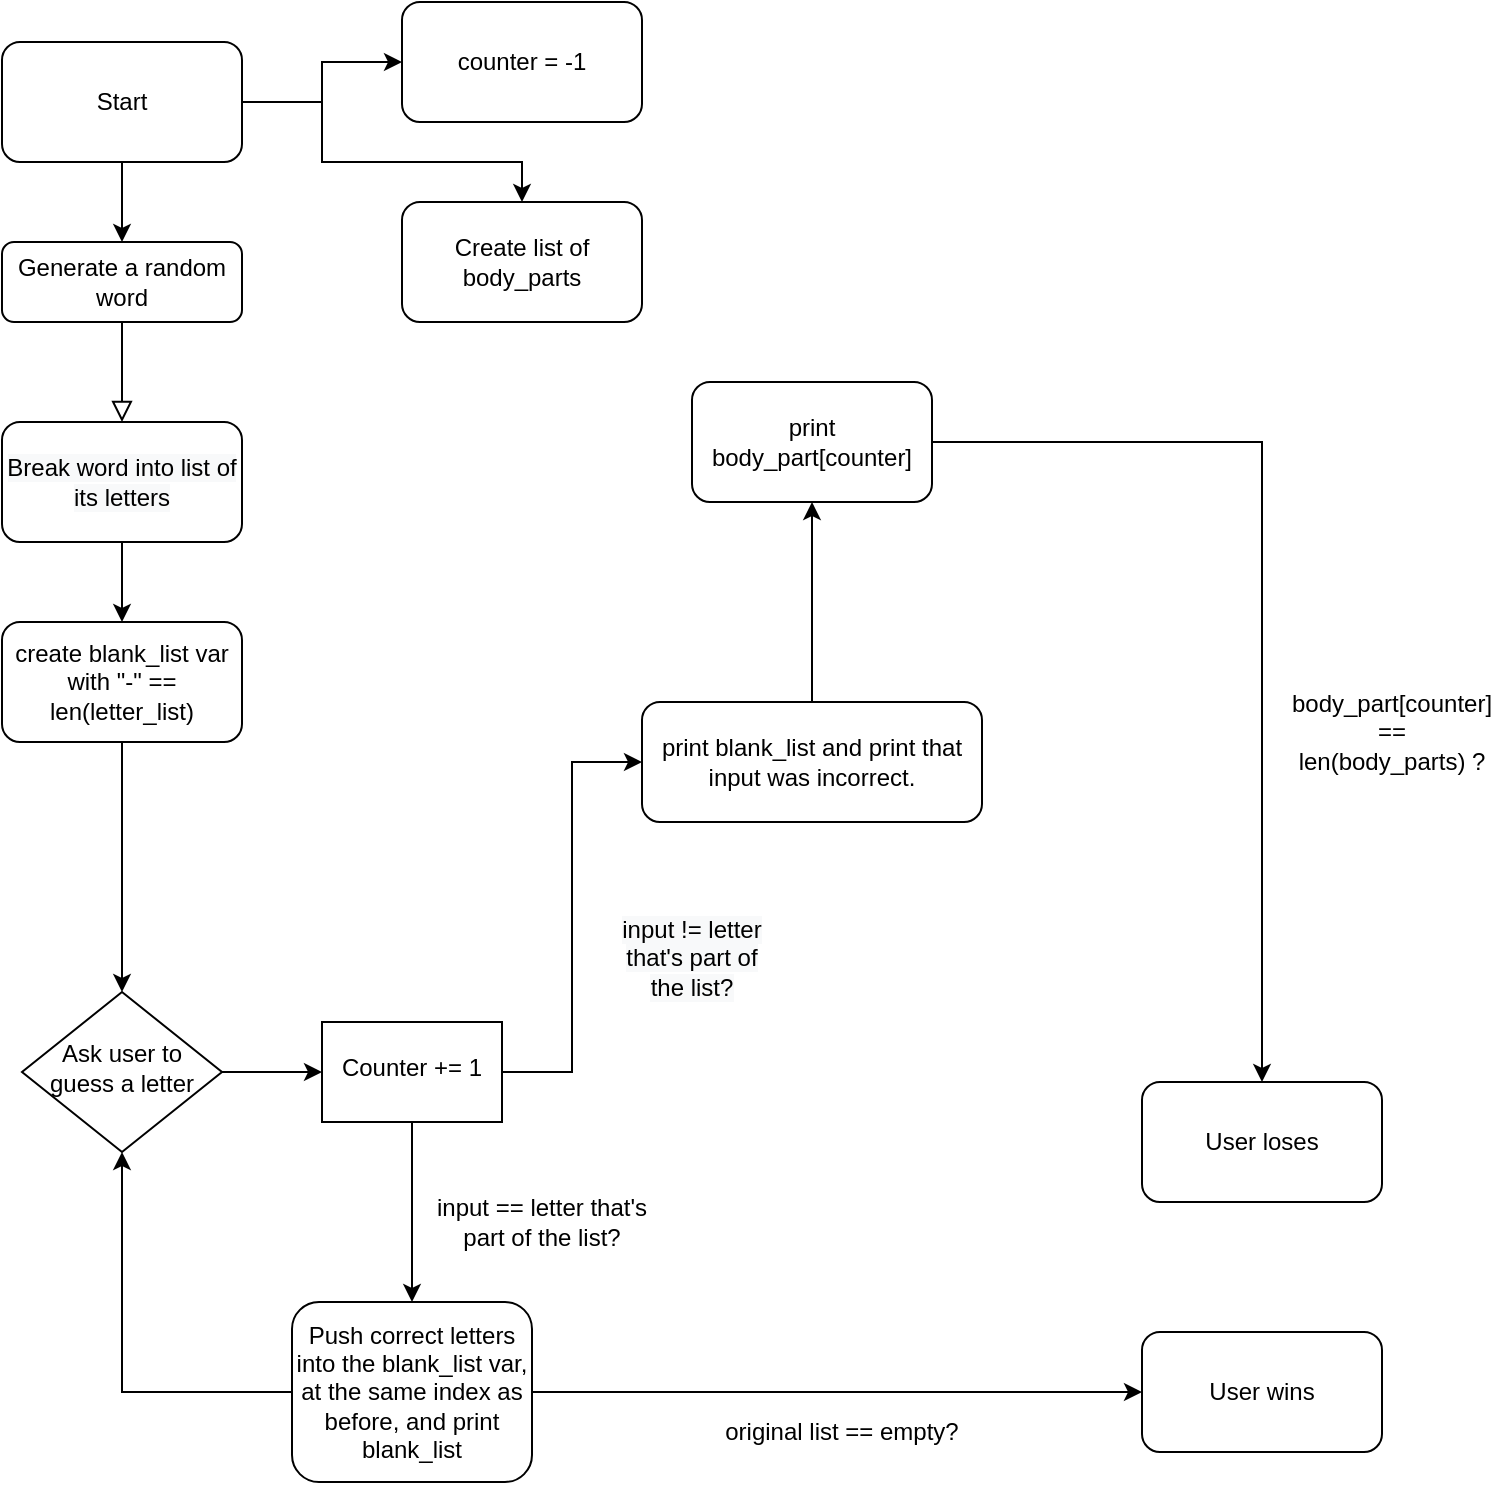 <mxfile version="14.2.9" type="github">
  <diagram id="C5RBs43oDa-KdzZeNtuy" name="Page-1">
    <mxGraphModel dx="1261" dy="817" grid="1" gridSize="10" guides="1" tooltips="1" connect="1" arrows="1" fold="1" page="1" pageScale="1" pageWidth="827" pageHeight="1169" math="0" shadow="0">
      <root>
        <mxCell id="WIyWlLk6GJQsqaUBKTNV-0" />
        <mxCell id="WIyWlLk6GJQsqaUBKTNV-1" parent="WIyWlLk6GJQsqaUBKTNV-0" />
        <mxCell id="WIyWlLk6GJQsqaUBKTNV-2" value="" style="rounded=0;html=1;jettySize=auto;orthogonalLoop=1;fontSize=11;endArrow=block;endFill=0;endSize=8;strokeWidth=1;shadow=0;labelBackgroundColor=none;edgeStyle=orthogonalEdgeStyle;" parent="WIyWlLk6GJQsqaUBKTNV-1" source="WIyWlLk6GJQsqaUBKTNV-3" target="Ekvpqa2WfGJsFHqwHYWG-30" edge="1">
          <mxGeometry relative="1" as="geometry">
            <mxPoint x="220" y="170" as="targetPoint" />
            <Array as="points">
              <mxPoint x="120" y="160" />
              <mxPoint x="120" y="160" />
            </Array>
          </mxGeometry>
        </mxCell>
        <mxCell id="WIyWlLk6GJQsqaUBKTNV-3" value="Generate a random word" style="rounded=1;whiteSpace=wrap;html=1;fontSize=12;glass=0;strokeWidth=1;shadow=0;" parent="WIyWlLk6GJQsqaUBKTNV-1" vertex="1">
          <mxGeometry x="60" y="130" width="120" height="40" as="geometry" />
        </mxCell>
        <mxCell id="Ekvpqa2WfGJsFHqwHYWG-55" style="edgeStyle=orthogonalEdgeStyle;rounded=0;orthogonalLoop=1;jettySize=auto;html=1;entryX=0;entryY=0.5;entryDx=0;entryDy=0;" edge="1" parent="WIyWlLk6GJQsqaUBKTNV-1" source="Ekvpqa2WfGJsFHqwHYWG-44" target="Ekvpqa2WfGJsFHqwHYWG-6">
          <mxGeometry relative="1" as="geometry" />
        </mxCell>
        <mxCell id="WIyWlLk6GJQsqaUBKTNV-10" value="Ask user to guess a letter" style="rhombus;whiteSpace=wrap;html=1;shadow=0;fontFamily=Helvetica;fontSize=12;align=center;strokeWidth=1;spacing=6;spacingTop=-4;" parent="WIyWlLk6GJQsqaUBKTNV-1" vertex="1">
          <mxGeometry x="70" y="505" width="100" height="80" as="geometry" />
        </mxCell>
        <mxCell id="Ekvpqa2WfGJsFHqwHYWG-25" value="" style="edgeStyle=orthogonalEdgeStyle;rounded=0;orthogonalLoop=1;jettySize=auto;html=1;" edge="1" parent="WIyWlLk6GJQsqaUBKTNV-1" source="Ekvpqa2WfGJsFHqwHYWG-2" target="Ekvpqa2WfGJsFHqwHYWG-24">
          <mxGeometry relative="1" as="geometry" />
        </mxCell>
        <mxCell id="Ekvpqa2WfGJsFHqwHYWG-65" style="edgeStyle=orthogonalEdgeStyle;rounded=0;orthogonalLoop=1;jettySize=auto;html=1;entryX=0.5;entryY=1;entryDx=0;entryDy=0;" edge="1" parent="WIyWlLk6GJQsqaUBKTNV-1" source="Ekvpqa2WfGJsFHqwHYWG-2" target="WIyWlLk6GJQsqaUBKTNV-10">
          <mxGeometry relative="1" as="geometry" />
        </mxCell>
        <mxCell id="Ekvpqa2WfGJsFHqwHYWG-2" value="Push correct letters into the blank_list var, at the same index as before, and print blank_list" style="whiteSpace=wrap;html=1;rounded=1;shadow=0;strokeWidth=1;glass=0;" vertex="1" parent="WIyWlLk6GJQsqaUBKTNV-1">
          <mxGeometry x="205" y="660" width="120" height="90" as="geometry" />
        </mxCell>
        <mxCell id="Ekvpqa2WfGJsFHqwHYWG-9" value="" style="edgeStyle=orthogonalEdgeStyle;rounded=0;orthogonalLoop=1;jettySize=auto;html=1;" edge="1" parent="WIyWlLk6GJQsqaUBKTNV-1" source="Ekvpqa2WfGJsFHqwHYWG-6" target="Ekvpqa2WfGJsFHqwHYWG-8">
          <mxGeometry relative="1" as="geometry" />
        </mxCell>
        <mxCell id="Ekvpqa2WfGJsFHqwHYWG-6" value="print blank_list and print that input was incorrect." style="whiteSpace=wrap;html=1;rounded=1;shadow=0;strokeWidth=1;glass=0;" vertex="1" parent="WIyWlLk6GJQsqaUBKTNV-1">
          <mxGeometry x="380" y="360" width="170" height="60" as="geometry" />
        </mxCell>
        <mxCell id="Ekvpqa2WfGJsFHqwHYWG-23" value="" style="edgeStyle=orthogonalEdgeStyle;rounded=0;orthogonalLoop=1;jettySize=auto;html=1;" edge="1" parent="WIyWlLk6GJQsqaUBKTNV-1" source="Ekvpqa2WfGJsFHqwHYWG-8" target="Ekvpqa2WfGJsFHqwHYWG-22">
          <mxGeometry relative="1" as="geometry" />
        </mxCell>
        <mxCell id="Ekvpqa2WfGJsFHqwHYWG-8" value="print body_part[counter]" style="whiteSpace=wrap;html=1;rounded=1;shadow=0;strokeWidth=1;glass=0;" vertex="1" parent="WIyWlLk6GJQsqaUBKTNV-1">
          <mxGeometry x="405" y="200" width="120" height="60" as="geometry" />
        </mxCell>
        <mxCell id="Ekvpqa2WfGJsFHqwHYWG-36" style="edgeStyle=orthogonalEdgeStyle;rounded=0;orthogonalLoop=1;jettySize=auto;html=1;" edge="1" parent="WIyWlLk6GJQsqaUBKTNV-1" source="WIyWlLk6GJQsqaUBKTNV-11" target="WIyWlLk6GJQsqaUBKTNV-10">
          <mxGeometry relative="1" as="geometry" />
        </mxCell>
        <mxCell id="WIyWlLk6GJQsqaUBKTNV-11" value="create blank_list var with &quot;-&quot; == len(letter_list)" style="rounded=1;whiteSpace=wrap;html=1;fontSize=12;glass=0;strokeWidth=1;shadow=0;" parent="WIyWlLk6GJQsqaUBKTNV-1" vertex="1">
          <mxGeometry x="60" y="320" width="120" height="60" as="geometry" />
        </mxCell>
        <mxCell id="Ekvpqa2WfGJsFHqwHYWG-22" value="User loses" style="whiteSpace=wrap;html=1;rounded=1;shadow=0;strokeWidth=1;glass=0;" vertex="1" parent="WIyWlLk6GJQsqaUBKTNV-1">
          <mxGeometry x="630" y="550" width="120" height="60" as="geometry" />
        </mxCell>
        <mxCell id="Ekvpqa2WfGJsFHqwHYWG-24" value="User wins" style="whiteSpace=wrap;html=1;rounded=1;shadow=0;strokeWidth=1;glass=0;" vertex="1" parent="WIyWlLk6GJQsqaUBKTNV-1">
          <mxGeometry x="630" y="675" width="120" height="60" as="geometry" />
        </mxCell>
        <mxCell id="Ekvpqa2WfGJsFHqwHYWG-26" value="body_part[counter] == len(body_parts) ?" style="text;html=1;strokeColor=none;fillColor=none;align=center;verticalAlign=middle;whiteSpace=wrap;rounded=0;" vertex="1" parent="WIyWlLk6GJQsqaUBKTNV-1">
          <mxGeometry x="720" y="300" width="70" height="150" as="geometry" />
        </mxCell>
        <mxCell id="Ekvpqa2WfGJsFHqwHYWG-35" value="" style="edgeStyle=orthogonalEdgeStyle;rounded=0;orthogonalLoop=1;jettySize=auto;html=1;" edge="1" parent="WIyWlLk6GJQsqaUBKTNV-1" source="Ekvpqa2WfGJsFHqwHYWG-30" target="WIyWlLk6GJQsqaUBKTNV-11">
          <mxGeometry relative="1" as="geometry" />
        </mxCell>
        <mxCell id="Ekvpqa2WfGJsFHqwHYWG-30" value="&lt;meta charset=&quot;utf-8&quot;&gt;&lt;span style=&quot;color: rgb(0, 0, 0); font-family: helvetica; font-size: 12px; font-style: normal; font-weight: 400; letter-spacing: normal; text-align: center; text-indent: 0px; text-transform: none; word-spacing: 0px; background-color: rgb(248, 249, 250); display: inline; float: none;&quot;&gt;Break word into list of its letters&lt;/span&gt;" style="rounded=1;whiteSpace=wrap;html=1;shadow=0;" vertex="1" parent="WIyWlLk6GJQsqaUBKTNV-1">
          <mxGeometry x="60" y="220" width="120" height="60" as="geometry" />
        </mxCell>
        <mxCell id="Ekvpqa2WfGJsFHqwHYWG-34" value="" style="edgeStyle=orthogonalEdgeStyle;rounded=0;orthogonalLoop=1;jettySize=auto;html=1;" edge="1" parent="WIyWlLk6GJQsqaUBKTNV-1" source="Ekvpqa2WfGJsFHqwHYWG-33" target="WIyWlLk6GJQsqaUBKTNV-3">
          <mxGeometry relative="1" as="geometry" />
        </mxCell>
        <mxCell id="Ekvpqa2WfGJsFHqwHYWG-40" value="" style="edgeStyle=orthogonalEdgeStyle;rounded=0;orthogonalLoop=1;jettySize=auto;html=1;" edge="1" parent="WIyWlLk6GJQsqaUBKTNV-1" source="Ekvpqa2WfGJsFHqwHYWG-33" target="Ekvpqa2WfGJsFHqwHYWG-39">
          <mxGeometry relative="1" as="geometry">
            <Array as="points">
              <mxPoint x="220" y="60" />
              <mxPoint x="220" y="90" />
            </Array>
          </mxGeometry>
        </mxCell>
        <mxCell id="Ekvpqa2WfGJsFHqwHYWG-48" style="edgeStyle=orthogonalEdgeStyle;rounded=0;orthogonalLoop=1;jettySize=auto;html=1;" edge="1" parent="WIyWlLk6GJQsqaUBKTNV-1" source="Ekvpqa2WfGJsFHqwHYWG-33" target="Ekvpqa2WfGJsFHqwHYWG-47">
          <mxGeometry relative="1" as="geometry" />
        </mxCell>
        <mxCell id="Ekvpqa2WfGJsFHqwHYWG-33" value="Start" style="rounded=1;whiteSpace=wrap;html=1;shadow=0;" vertex="1" parent="WIyWlLk6GJQsqaUBKTNV-1">
          <mxGeometry x="60" y="30" width="120" height="60" as="geometry" />
        </mxCell>
        <mxCell id="Ekvpqa2WfGJsFHqwHYWG-39" value="Create list of body_parts" style="whiteSpace=wrap;html=1;rounded=1;shadow=0;" vertex="1" parent="WIyWlLk6GJQsqaUBKTNV-1">
          <mxGeometry x="260" y="110" width="120" height="60" as="geometry" />
        </mxCell>
        <mxCell id="Ekvpqa2WfGJsFHqwHYWG-47" value="counter = -1" style="rounded=1;whiteSpace=wrap;html=1;shadow=0;" vertex="1" parent="WIyWlLk6GJQsqaUBKTNV-1">
          <mxGeometry x="260" y="10" width="120" height="60" as="geometry" />
        </mxCell>
        <mxCell id="Ekvpqa2WfGJsFHqwHYWG-49" value="input == letter that&#39;s part of the list?" style="text;html=1;strokeColor=none;fillColor=none;align=center;verticalAlign=middle;whiteSpace=wrap;rounded=0;shadow=0;" vertex="1" parent="WIyWlLk6GJQsqaUBKTNV-1">
          <mxGeometry x="270" y="590" width="120" height="60" as="geometry" />
        </mxCell>
        <mxCell id="Ekvpqa2WfGJsFHqwHYWG-56" value="&lt;span style=&quot;color: rgb(0 , 0 , 0) ; font-family: &amp;#34;helvetica&amp;#34; ; font-size: 12px ; font-style: normal ; font-weight: 400 ; letter-spacing: normal ; text-indent: 0px ; text-transform: none ; word-spacing: 0px ; background-color: rgb(248 , 249 , 250) ; display: inline ; float: none&quot;&gt;input != letter that&#39;s part of the list?&lt;/span&gt;" style="text;whiteSpace=wrap;html=1;align=center;" vertex="1" parent="WIyWlLk6GJQsqaUBKTNV-1">
          <mxGeometry x="365" y="460" width="80" height="30" as="geometry" />
        </mxCell>
        <mxCell id="Ekvpqa2WfGJsFHqwHYWG-63" value="" style="edgeStyle=orthogonalEdgeStyle;rounded=0;orthogonalLoop=1;jettySize=auto;html=1;" edge="1" parent="WIyWlLk6GJQsqaUBKTNV-1" source="Ekvpqa2WfGJsFHqwHYWG-44" target="Ekvpqa2WfGJsFHqwHYWG-2">
          <mxGeometry relative="1" as="geometry" />
        </mxCell>
        <mxCell id="Ekvpqa2WfGJsFHqwHYWG-44" value="Counter += 1" style="whiteSpace=wrap;html=1;shadow=0;strokeWidth=1;spacing=6;spacingTop=-4;" vertex="1" parent="WIyWlLk6GJQsqaUBKTNV-1">
          <mxGeometry x="220" y="520" width="90" height="50" as="geometry" />
        </mxCell>
        <mxCell id="Ekvpqa2WfGJsFHqwHYWG-62" style="edgeStyle=orthogonalEdgeStyle;rounded=0;orthogonalLoop=1;jettySize=auto;html=1;entryX=0;entryY=0.5;entryDx=0;entryDy=0;" edge="1" parent="WIyWlLk6GJQsqaUBKTNV-1" source="WIyWlLk6GJQsqaUBKTNV-10" target="Ekvpqa2WfGJsFHqwHYWG-44">
          <mxGeometry relative="1" as="geometry">
            <mxPoint x="170" y="490" as="sourcePoint" />
            <mxPoint x="440" y="490" as="targetPoint" />
          </mxGeometry>
        </mxCell>
        <mxCell id="Ekvpqa2WfGJsFHqwHYWG-64" style="edgeStyle=orthogonalEdgeStyle;rounded=0;orthogonalLoop=1;jettySize=auto;html=1;exitX=0.5;exitY=1;exitDx=0;exitDy=0;" edge="1" parent="WIyWlLk6GJQsqaUBKTNV-1" source="Ekvpqa2WfGJsFHqwHYWG-49" target="Ekvpqa2WfGJsFHqwHYWG-49">
          <mxGeometry relative="1" as="geometry" />
        </mxCell>
        <mxCell id="Ekvpqa2WfGJsFHqwHYWG-72" value="original list == empty?" style="text;html=1;strokeColor=none;fillColor=none;align=center;verticalAlign=middle;whiteSpace=wrap;rounded=0;shadow=0;" vertex="1" parent="WIyWlLk6GJQsqaUBKTNV-1">
          <mxGeometry x="410" y="715" width="140" height="20" as="geometry" />
        </mxCell>
      </root>
    </mxGraphModel>
  </diagram>
</mxfile>
